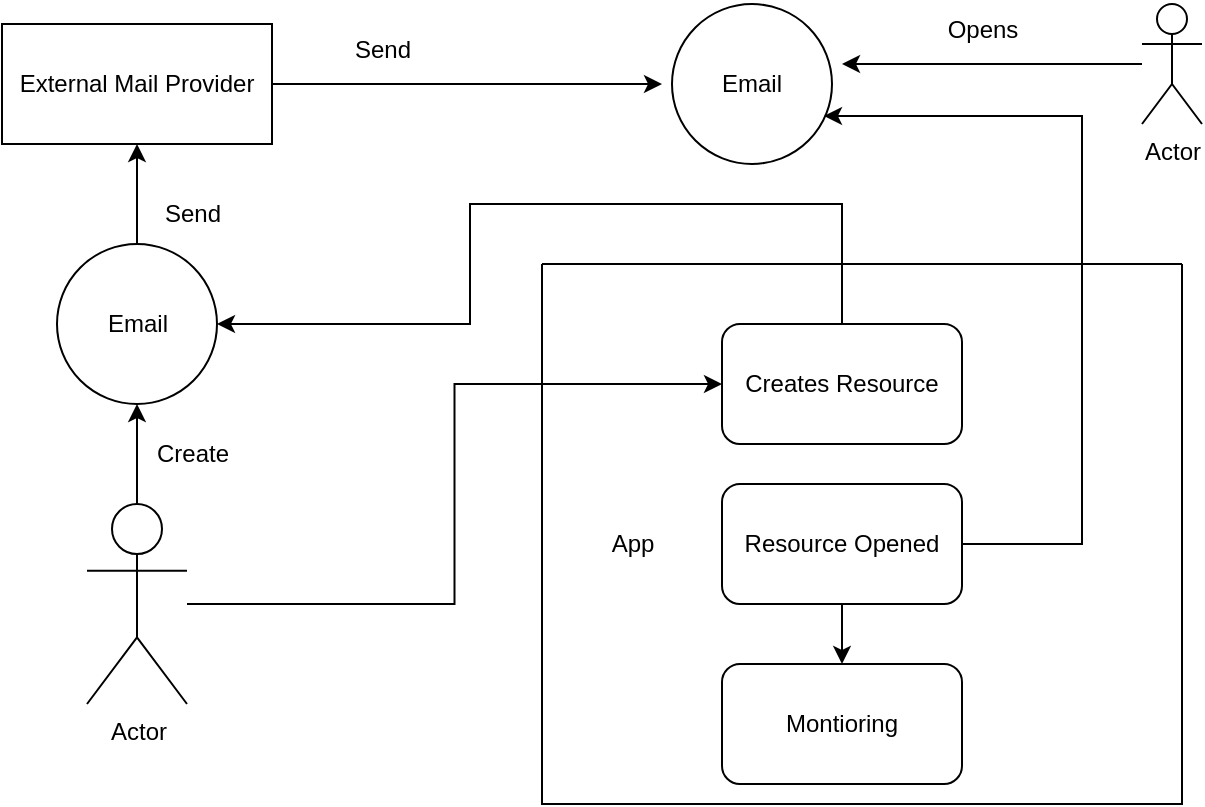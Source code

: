 <mxfile version="21.7.5" type="github">
  <diagram name="Page-1" id="vkHzQCbSwUwnpKjjrnXL">
    <mxGraphModel dx="1674" dy="806" grid="1" gridSize="10" guides="1" tooltips="1" connect="1" arrows="1" fold="1" page="1" pageScale="1" pageWidth="850" pageHeight="1100" math="0" shadow="0">
      <root>
        <mxCell id="0" />
        <mxCell id="1" parent="0" />
        <mxCell id="UBPb5DnGjlW6-33cPI-W-14" style="edgeStyle=orthogonalEdgeStyle;rounded=0;orthogonalLoop=1;jettySize=auto;html=1;entryX=0.5;entryY=1;entryDx=0;entryDy=0;" edge="1" parent="1" source="UBPb5DnGjlW6-33cPI-W-3" target="UBPb5DnGjlW6-33cPI-W-13">
          <mxGeometry relative="1" as="geometry" />
        </mxCell>
        <mxCell id="UBPb5DnGjlW6-33cPI-W-18" style="edgeStyle=orthogonalEdgeStyle;rounded=0;orthogonalLoop=1;jettySize=auto;html=1;entryX=0;entryY=0.5;entryDx=0;entryDy=0;" edge="1" parent="1" source="UBPb5DnGjlW6-33cPI-W-3" target="UBPb5DnGjlW6-33cPI-W-16">
          <mxGeometry relative="1" as="geometry" />
        </mxCell>
        <mxCell id="UBPb5DnGjlW6-33cPI-W-3" value="Actor" style="shape=umlActor;verticalLabelPosition=bottom;verticalAlign=top;html=1;outlineConnect=0;" vertex="1" parent="1">
          <mxGeometry x="92.5" y="280" width="50" height="100" as="geometry" />
        </mxCell>
        <mxCell id="UBPb5DnGjlW6-33cPI-W-9" value="" style="swimlane;startSize=0;" vertex="1" parent="1">
          <mxGeometry x="320" y="160" width="320" height="270" as="geometry" />
        </mxCell>
        <mxCell id="UBPb5DnGjlW6-33cPI-W-16" value="Creates Resource" style="rounded=1;whiteSpace=wrap;html=1;" vertex="1" parent="UBPb5DnGjlW6-33cPI-W-9">
          <mxGeometry x="90" y="30" width="120" height="60" as="geometry" />
        </mxCell>
        <mxCell id="UBPb5DnGjlW6-33cPI-W-36" style="edgeStyle=orthogonalEdgeStyle;rounded=0;orthogonalLoop=1;jettySize=auto;html=1;entryX=0.5;entryY=0;entryDx=0;entryDy=0;" edge="1" parent="UBPb5DnGjlW6-33cPI-W-9" source="UBPb5DnGjlW6-33cPI-W-17" target="UBPb5DnGjlW6-33cPI-W-35">
          <mxGeometry relative="1" as="geometry" />
        </mxCell>
        <mxCell id="UBPb5DnGjlW6-33cPI-W-17" value="Resource Opened" style="rounded=1;whiteSpace=wrap;html=1;" vertex="1" parent="UBPb5DnGjlW6-33cPI-W-9">
          <mxGeometry x="90" y="110" width="120" height="60" as="geometry" />
        </mxCell>
        <mxCell id="UBPb5DnGjlW6-33cPI-W-33" value="App" style="text;html=1;align=center;verticalAlign=middle;resizable=0;points=[];autosize=1;strokeColor=none;fillColor=none;" vertex="1" parent="UBPb5DnGjlW6-33cPI-W-9">
          <mxGeometry x="25" y="125" width="40" height="30" as="geometry" />
        </mxCell>
        <mxCell id="UBPb5DnGjlW6-33cPI-W-35" value="Montioring" style="rounded=1;whiteSpace=wrap;html=1;" vertex="1" parent="UBPb5DnGjlW6-33cPI-W-9">
          <mxGeometry x="90" y="200" width="120" height="60" as="geometry" />
        </mxCell>
        <mxCell id="UBPb5DnGjlW6-33cPI-W-23" style="edgeStyle=orthogonalEdgeStyle;rounded=0;orthogonalLoop=1;jettySize=auto;html=1;" edge="1" parent="1" source="UBPb5DnGjlW6-33cPI-W-10">
          <mxGeometry relative="1" as="geometry">
            <mxPoint x="380" y="70" as="targetPoint" />
          </mxGeometry>
        </mxCell>
        <mxCell id="UBPb5DnGjlW6-33cPI-W-10" value="External Mail Provider" style="rounded=0;whiteSpace=wrap;html=1;" vertex="1" parent="1">
          <mxGeometry x="50" y="40" width="135" height="60" as="geometry" />
        </mxCell>
        <mxCell id="UBPb5DnGjlW6-33cPI-W-20" style="edgeStyle=orthogonalEdgeStyle;rounded=0;orthogonalLoop=1;jettySize=auto;html=1;entryX=0.5;entryY=1;entryDx=0;entryDy=0;" edge="1" parent="1" source="UBPb5DnGjlW6-33cPI-W-13" target="UBPb5DnGjlW6-33cPI-W-10">
          <mxGeometry relative="1" as="geometry" />
        </mxCell>
        <mxCell id="UBPb5DnGjlW6-33cPI-W-13" value="Email" style="ellipse;whiteSpace=wrap;html=1;aspect=fixed;" vertex="1" parent="1">
          <mxGeometry x="77.5" y="150" width="80" height="80" as="geometry" />
        </mxCell>
        <mxCell id="UBPb5DnGjlW6-33cPI-W-19" style="edgeStyle=orthogonalEdgeStyle;rounded=0;orthogonalLoop=1;jettySize=auto;html=1;entryX=1;entryY=0.5;entryDx=0;entryDy=0;" edge="1" parent="1" source="UBPb5DnGjlW6-33cPI-W-16" target="UBPb5DnGjlW6-33cPI-W-13">
          <mxGeometry relative="1" as="geometry">
            <Array as="points">
              <mxPoint x="470" y="130" />
              <mxPoint x="284" y="130" />
              <mxPoint x="284" y="190" />
            </Array>
          </mxGeometry>
        </mxCell>
        <mxCell id="UBPb5DnGjlW6-33cPI-W-27" style="edgeStyle=orthogonalEdgeStyle;rounded=0;orthogonalLoop=1;jettySize=auto;html=1;" edge="1" parent="1" source="UBPb5DnGjlW6-33cPI-W-21">
          <mxGeometry relative="1" as="geometry">
            <mxPoint x="470" y="60" as="targetPoint" />
          </mxGeometry>
        </mxCell>
        <mxCell id="UBPb5DnGjlW6-33cPI-W-21" value="Actor" style="shape=umlActor;verticalLabelPosition=bottom;verticalAlign=top;html=1;outlineConnect=0;" vertex="1" parent="1">
          <mxGeometry x="620" y="30" width="30" height="60" as="geometry" />
        </mxCell>
        <mxCell id="UBPb5DnGjlW6-33cPI-W-24" value="Email" style="ellipse;whiteSpace=wrap;html=1;aspect=fixed;" vertex="1" parent="1">
          <mxGeometry x="385" y="30" width="80" height="80" as="geometry" />
        </mxCell>
        <mxCell id="UBPb5DnGjlW6-33cPI-W-28" value="Opens" style="text;html=1;align=center;verticalAlign=middle;resizable=0;points=[];autosize=1;strokeColor=none;fillColor=none;" vertex="1" parent="1">
          <mxGeometry x="510" y="28" width="60" height="30" as="geometry" />
        </mxCell>
        <mxCell id="UBPb5DnGjlW6-33cPI-W-29" value="Send" style="text;html=1;align=center;verticalAlign=middle;resizable=0;points=[];autosize=1;strokeColor=none;fillColor=none;" vertex="1" parent="1">
          <mxGeometry x="215" y="38" width="50" height="30" as="geometry" />
        </mxCell>
        <mxCell id="UBPb5DnGjlW6-33cPI-W-30" value="Send" style="text;html=1;align=center;verticalAlign=middle;resizable=0;points=[];autosize=1;strokeColor=none;fillColor=none;" vertex="1" parent="1">
          <mxGeometry x="120" y="120" width="50" height="30" as="geometry" />
        </mxCell>
        <mxCell id="UBPb5DnGjlW6-33cPI-W-31" value="Create" style="text;html=1;align=center;verticalAlign=middle;resizable=0;points=[];autosize=1;strokeColor=none;fillColor=none;" vertex="1" parent="1">
          <mxGeometry x="115" y="240" width="60" height="30" as="geometry" />
        </mxCell>
        <mxCell id="UBPb5DnGjlW6-33cPI-W-32" style="edgeStyle=orthogonalEdgeStyle;rounded=0;orthogonalLoop=1;jettySize=auto;html=1;entryX=0.95;entryY=0.7;entryDx=0;entryDy=0;entryPerimeter=0;" edge="1" parent="1" source="UBPb5DnGjlW6-33cPI-W-17" target="UBPb5DnGjlW6-33cPI-W-24">
          <mxGeometry relative="1" as="geometry">
            <Array as="points">
              <mxPoint x="590" y="300" />
              <mxPoint x="590" y="86" />
            </Array>
          </mxGeometry>
        </mxCell>
      </root>
    </mxGraphModel>
  </diagram>
</mxfile>

